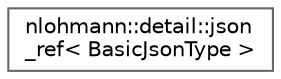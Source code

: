 digraph "Graphical Class Hierarchy"
{
 // LATEX_PDF_SIZE
  bgcolor="transparent";
  edge [fontname=Helvetica,fontsize=10,labelfontname=Helvetica,labelfontsize=10];
  node [fontname=Helvetica,fontsize=10,shape=box,height=0.2,width=0.4];
  rankdir="LR";
  Node0 [id="Node000000",label="nlohmann::detail::json\l_ref\< BasicJsonType \>",height=0.2,width=0.4,color="grey40", fillcolor="white", style="filled",URL="$classnlohmann_1_1detail_1_1json__ref.html",tooltip=" "];
}
